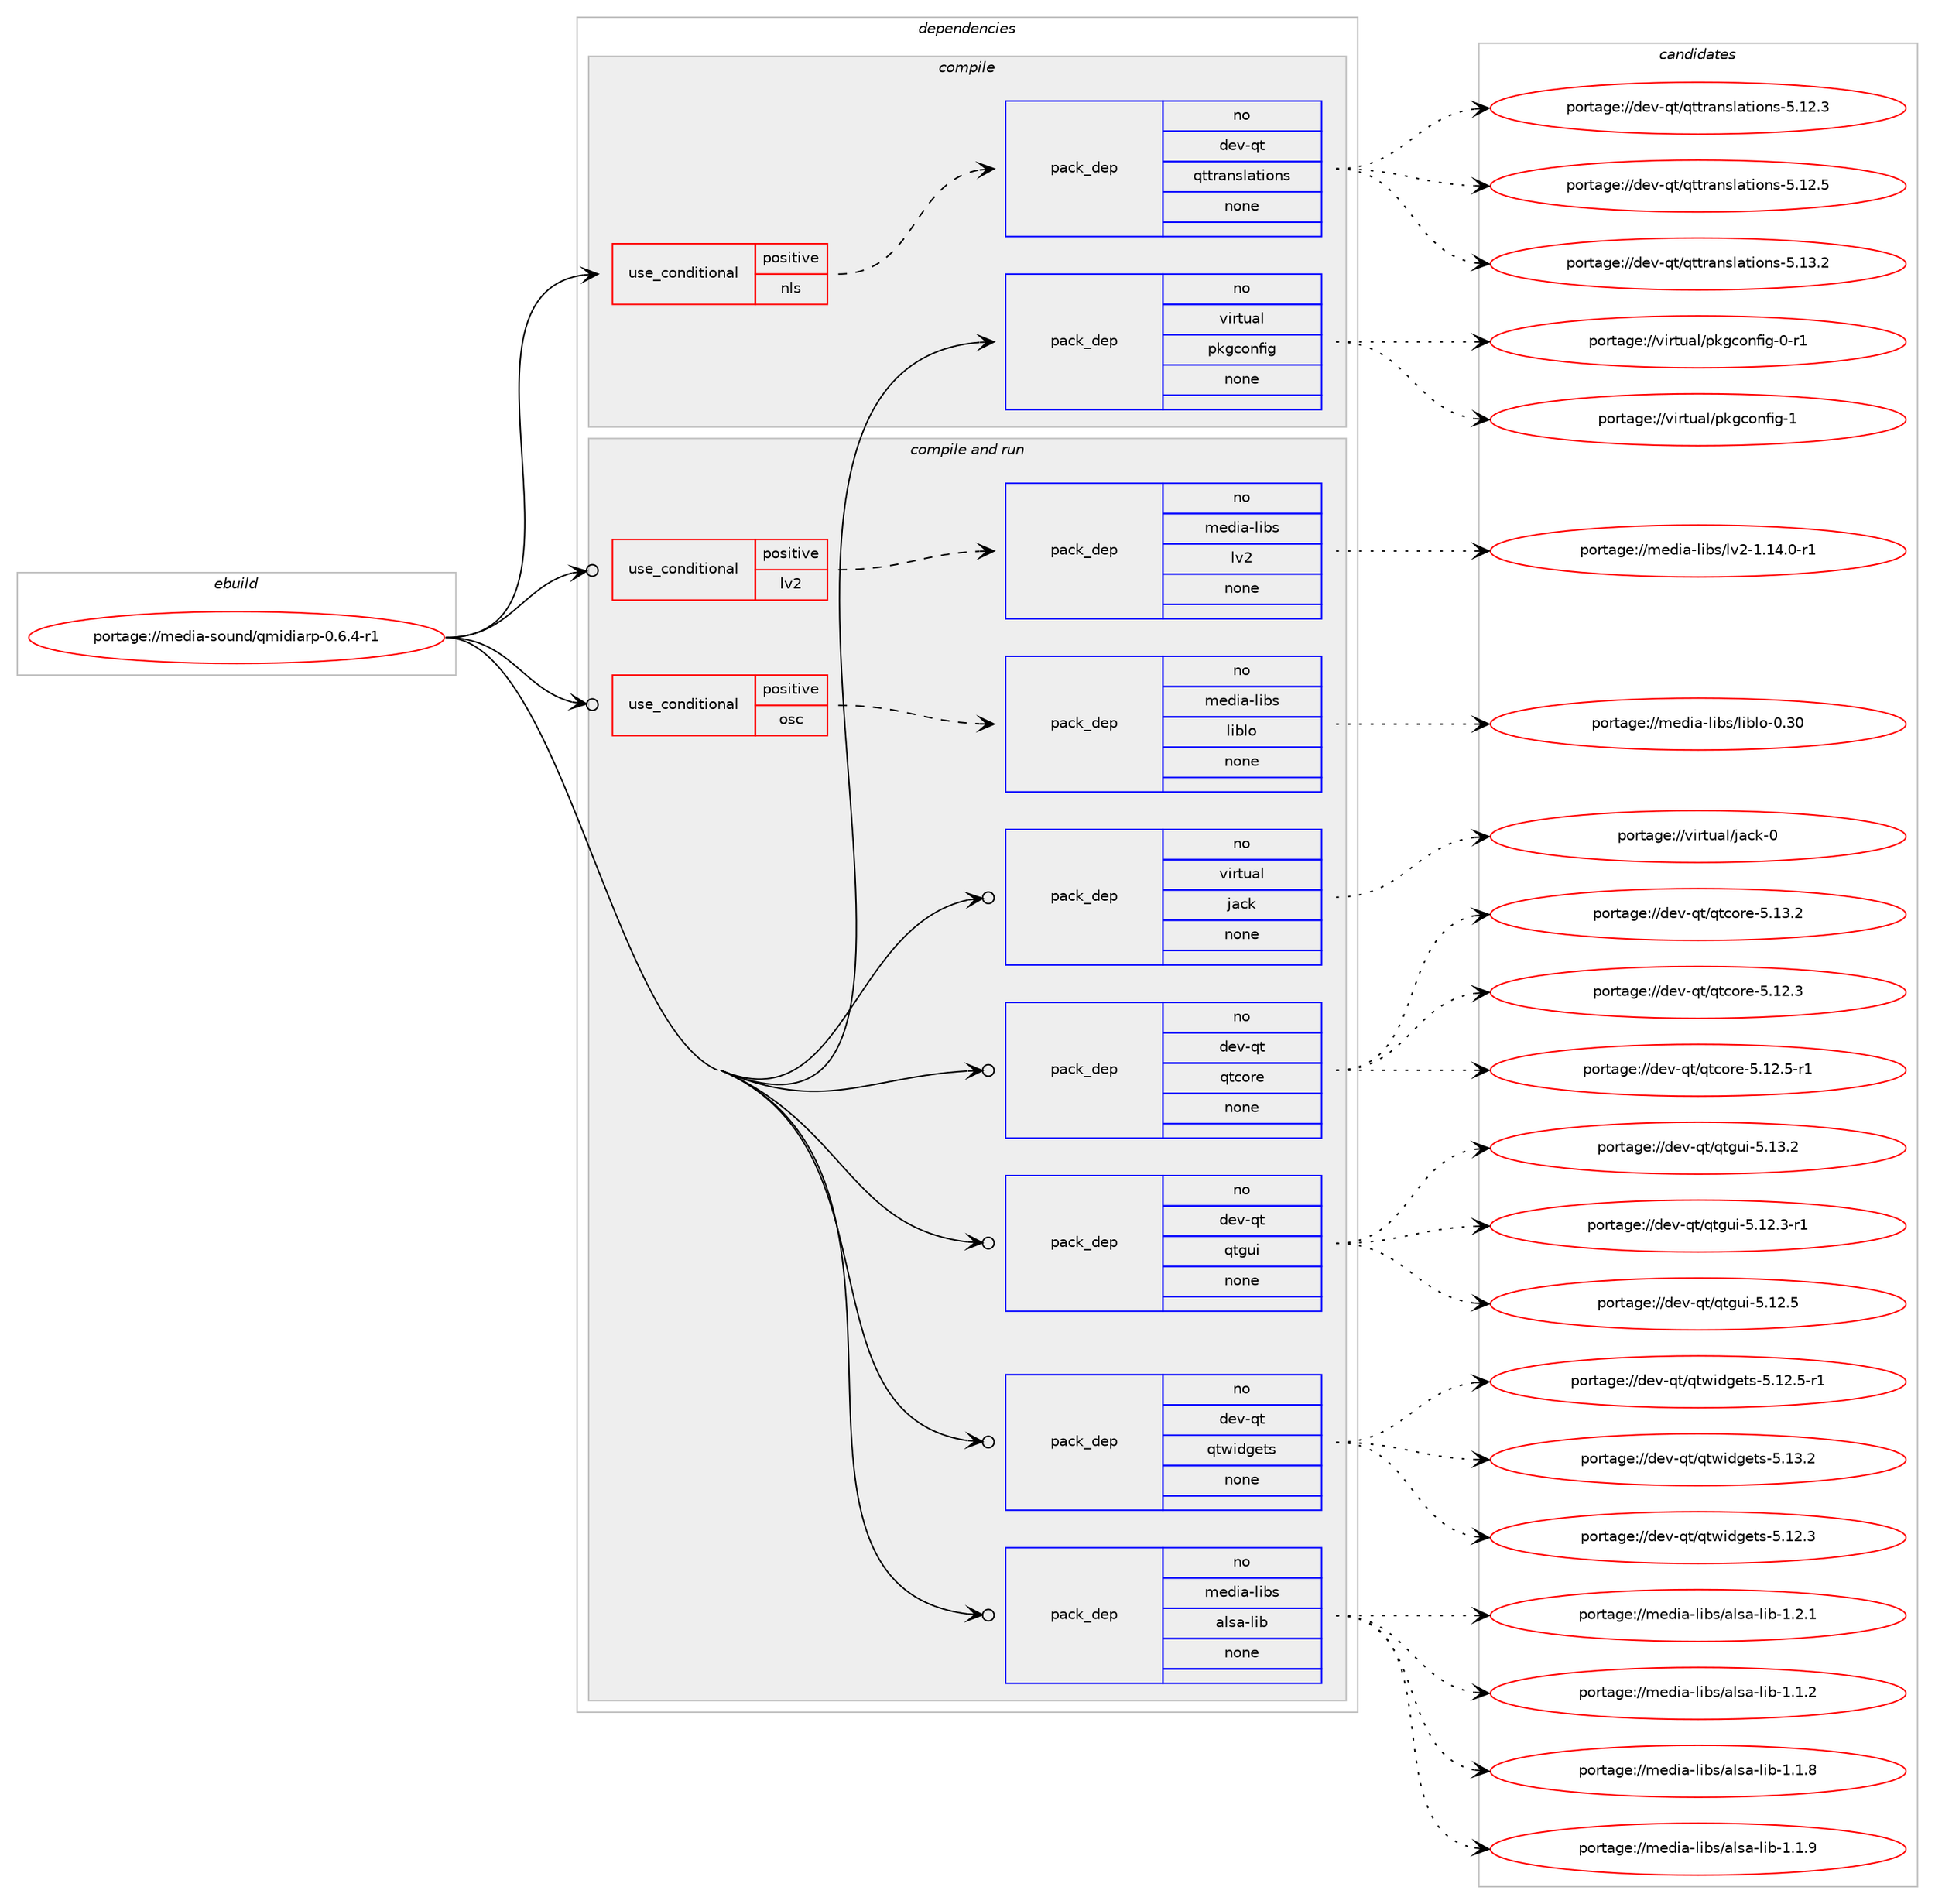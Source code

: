 digraph prolog {

# *************
# Graph options
# *************

newrank=true;
concentrate=true;
compound=true;
graph [rankdir=LR,fontname=Helvetica,fontsize=10,ranksep=1.5];#, ranksep=2.5, nodesep=0.2];
edge  [arrowhead=vee];
node  [fontname=Helvetica,fontsize=10];

# **********
# The ebuild
# **********

subgraph cluster_leftcol {
color=gray;
rank=same;
label=<<i>ebuild</i>>;
id [label="portage://media-sound/qmidiarp-0.6.4-r1", color=red, width=4, href="../media-sound/qmidiarp-0.6.4-r1.svg"];
}

# ****************
# The dependencies
# ****************

subgraph cluster_midcol {
color=gray;
label=<<i>dependencies</i>>;
subgraph cluster_compile {
fillcolor="#eeeeee";
style=filled;
label=<<i>compile</i>>;
subgraph cond83366 {
dependency335527 [label=<<TABLE BORDER="0" CELLBORDER="1" CELLSPACING="0" CELLPADDING="4"><TR><TD ROWSPAN="3" CELLPADDING="10">use_conditional</TD></TR><TR><TD>positive</TD></TR><TR><TD>nls</TD></TR></TABLE>>, shape=none, color=red];
subgraph pack246648 {
dependency335528 [label=<<TABLE BORDER="0" CELLBORDER="1" CELLSPACING="0" CELLPADDING="4" WIDTH="220"><TR><TD ROWSPAN="6" CELLPADDING="30">pack_dep</TD></TR><TR><TD WIDTH="110">no</TD></TR><TR><TD>dev-qt</TD></TR><TR><TD>qttranslations</TD></TR><TR><TD>none</TD></TR><TR><TD></TD></TR></TABLE>>, shape=none, color=blue];
}
dependency335527:e -> dependency335528:w [weight=20,style="dashed",arrowhead="vee"];
}
id:e -> dependency335527:w [weight=20,style="solid",arrowhead="vee"];
subgraph pack246649 {
dependency335529 [label=<<TABLE BORDER="0" CELLBORDER="1" CELLSPACING="0" CELLPADDING="4" WIDTH="220"><TR><TD ROWSPAN="6" CELLPADDING="30">pack_dep</TD></TR><TR><TD WIDTH="110">no</TD></TR><TR><TD>virtual</TD></TR><TR><TD>pkgconfig</TD></TR><TR><TD>none</TD></TR><TR><TD></TD></TR></TABLE>>, shape=none, color=blue];
}
id:e -> dependency335529:w [weight=20,style="solid",arrowhead="vee"];
}
subgraph cluster_compileandrun {
fillcolor="#eeeeee";
style=filled;
label=<<i>compile and run</i>>;
subgraph cond83367 {
dependency335530 [label=<<TABLE BORDER="0" CELLBORDER="1" CELLSPACING="0" CELLPADDING="4"><TR><TD ROWSPAN="3" CELLPADDING="10">use_conditional</TD></TR><TR><TD>positive</TD></TR><TR><TD>lv2</TD></TR></TABLE>>, shape=none, color=red];
subgraph pack246650 {
dependency335531 [label=<<TABLE BORDER="0" CELLBORDER="1" CELLSPACING="0" CELLPADDING="4" WIDTH="220"><TR><TD ROWSPAN="6" CELLPADDING="30">pack_dep</TD></TR><TR><TD WIDTH="110">no</TD></TR><TR><TD>media-libs</TD></TR><TR><TD>lv2</TD></TR><TR><TD>none</TD></TR><TR><TD></TD></TR></TABLE>>, shape=none, color=blue];
}
dependency335530:e -> dependency335531:w [weight=20,style="dashed",arrowhead="vee"];
}
id:e -> dependency335530:w [weight=20,style="solid",arrowhead="odotvee"];
subgraph cond83368 {
dependency335532 [label=<<TABLE BORDER="0" CELLBORDER="1" CELLSPACING="0" CELLPADDING="4"><TR><TD ROWSPAN="3" CELLPADDING="10">use_conditional</TD></TR><TR><TD>positive</TD></TR><TR><TD>osc</TD></TR></TABLE>>, shape=none, color=red];
subgraph pack246651 {
dependency335533 [label=<<TABLE BORDER="0" CELLBORDER="1" CELLSPACING="0" CELLPADDING="4" WIDTH="220"><TR><TD ROWSPAN="6" CELLPADDING="30">pack_dep</TD></TR><TR><TD WIDTH="110">no</TD></TR><TR><TD>media-libs</TD></TR><TR><TD>liblo</TD></TR><TR><TD>none</TD></TR><TR><TD></TD></TR></TABLE>>, shape=none, color=blue];
}
dependency335532:e -> dependency335533:w [weight=20,style="dashed",arrowhead="vee"];
}
id:e -> dependency335532:w [weight=20,style="solid",arrowhead="odotvee"];
subgraph pack246652 {
dependency335534 [label=<<TABLE BORDER="0" CELLBORDER="1" CELLSPACING="0" CELLPADDING="4" WIDTH="220"><TR><TD ROWSPAN="6" CELLPADDING="30">pack_dep</TD></TR><TR><TD WIDTH="110">no</TD></TR><TR><TD>dev-qt</TD></TR><TR><TD>qtcore</TD></TR><TR><TD>none</TD></TR><TR><TD></TD></TR></TABLE>>, shape=none, color=blue];
}
id:e -> dependency335534:w [weight=20,style="solid",arrowhead="odotvee"];
subgraph pack246653 {
dependency335535 [label=<<TABLE BORDER="0" CELLBORDER="1" CELLSPACING="0" CELLPADDING="4" WIDTH="220"><TR><TD ROWSPAN="6" CELLPADDING="30">pack_dep</TD></TR><TR><TD WIDTH="110">no</TD></TR><TR><TD>dev-qt</TD></TR><TR><TD>qtgui</TD></TR><TR><TD>none</TD></TR><TR><TD></TD></TR></TABLE>>, shape=none, color=blue];
}
id:e -> dependency335535:w [weight=20,style="solid",arrowhead="odotvee"];
subgraph pack246654 {
dependency335536 [label=<<TABLE BORDER="0" CELLBORDER="1" CELLSPACING="0" CELLPADDING="4" WIDTH="220"><TR><TD ROWSPAN="6" CELLPADDING="30">pack_dep</TD></TR><TR><TD WIDTH="110">no</TD></TR><TR><TD>dev-qt</TD></TR><TR><TD>qtwidgets</TD></TR><TR><TD>none</TD></TR><TR><TD></TD></TR></TABLE>>, shape=none, color=blue];
}
id:e -> dependency335536:w [weight=20,style="solid",arrowhead="odotvee"];
subgraph pack246655 {
dependency335537 [label=<<TABLE BORDER="0" CELLBORDER="1" CELLSPACING="0" CELLPADDING="4" WIDTH="220"><TR><TD ROWSPAN="6" CELLPADDING="30">pack_dep</TD></TR><TR><TD WIDTH="110">no</TD></TR><TR><TD>media-libs</TD></TR><TR><TD>alsa-lib</TD></TR><TR><TD>none</TD></TR><TR><TD></TD></TR></TABLE>>, shape=none, color=blue];
}
id:e -> dependency335537:w [weight=20,style="solid",arrowhead="odotvee"];
subgraph pack246656 {
dependency335538 [label=<<TABLE BORDER="0" CELLBORDER="1" CELLSPACING="0" CELLPADDING="4" WIDTH="220"><TR><TD ROWSPAN="6" CELLPADDING="30">pack_dep</TD></TR><TR><TD WIDTH="110">no</TD></TR><TR><TD>virtual</TD></TR><TR><TD>jack</TD></TR><TR><TD>none</TD></TR><TR><TD></TD></TR></TABLE>>, shape=none, color=blue];
}
id:e -> dependency335538:w [weight=20,style="solid",arrowhead="odotvee"];
}
subgraph cluster_run {
fillcolor="#eeeeee";
style=filled;
label=<<i>run</i>>;
}
}

# **************
# The candidates
# **************

subgraph cluster_choices {
rank=same;
color=gray;
label=<<i>candidates</i>>;

subgraph choice246648 {
color=black;
nodesep=1;
choiceportage1001011184511311647113116116114971101151089711610511111011545534649504651 [label="portage://dev-qt/qttranslations-5.12.3", color=red, width=4,href="../dev-qt/qttranslations-5.12.3.svg"];
choiceportage1001011184511311647113116116114971101151089711610511111011545534649504653 [label="portage://dev-qt/qttranslations-5.12.5", color=red, width=4,href="../dev-qt/qttranslations-5.12.5.svg"];
choiceportage1001011184511311647113116116114971101151089711610511111011545534649514650 [label="portage://dev-qt/qttranslations-5.13.2", color=red, width=4,href="../dev-qt/qttranslations-5.13.2.svg"];
dependency335528:e -> choiceportage1001011184511311647113116116114971101151089711610511111011545534649504651:w [style=dotted,weight="100"];
dependency335528:e -> choiceportage1001011184511311647113116116114971101151089711610511111011545534649504653:w [style=dotted,weight="100"];
dependency335528:e -> choiceportage1001011184511311647113116116114971101151089711610511111011545534649514650:w [style=dotted,weight="100"];
}
subgraph choice246649 {
color=black;
nodesep=1;
choiceportage11810511411611797108471121071039911111010210510345484511449 [label="portage://virtual/pkgconfig-0-r1", color=red, width=4,href="../virtual/pkgconfig-0-r1.svg"];
choiceportage1181051141161179710847112107103991111101021051034549 [label="portage://virtual/pkgconfig-1", color=red, width=4,href="../virtual/pkgconfig-1.svg"];
dependency335529:e -> choiceportage11810511411611797108471121071039911111010210510345484511449:w [style=dotted,weight="100"];
dependency335529:e -> choiceportage1181051141161179710847112107103991111101021051034549:w [style=dotted,weight="100"];
}
subgraph choice246650 {
color=black;
nodesep=1;
choiceportage1091011001059745108105981154710811850454946495246484511449 [label="portage://media-libs/lv2-1.14.0-r1", color=red, width=4,href="../media-libs/lv2-1.14.0-r1.svg"];
dependency335531:e -> choiceportage1091011001059745108105981154710811850454946495246484511449:w [style=dotted,weight="100"];
}
subgraph choice246651 {
color=black;
nodesep=1;
choiceportage10910110010597451081059811547108105981081114548465148 [label="portage://media-libs/liblo-0.30", color=red, width=4,href="../media-libs/liblo-0.30.svg"];
dependency335533:e -> choiceportage10910110010597451081059811547108105981081114548465148:w [style=dotted,weight="100"];
}
subgraph choice246652 {
color=black;
nodesep=1;
choiceportage10010111845113116471131169911111410145534649504651 [label="portage://dev-qt/qtcore-5.12.3", color=red, width=4,href="../dev-qt/qtcore-5.12.3.svg"];
choiceportage100101118451131164711311699111114101455346495046534511449 [label="portage://dev-qt/qtcore-5.12.5-r1", color=red, width=4,href="../dev-qt/qtcore-5.12.5-r1.svg"];
choiceportage10010111845113116471131169911111410145534649514650 [label="portage://dev-qt/qtcore-5.13.2", color=red, width=4,href="../dev-qt/qtcore-5.13.2.svg"];
dependency335534:e -> choiceportage10010111845113116471131169911111410145534649504651:w [style=dotted,weight="100"];
dependency335534:e -> choiceportage100101118451131164711311699111114101455346495046534511449:w [style=dotted,weight="100"];
dependency335534:e -> choiceportage10010111845113116471131169911111410145534649514650:w [style=dotted,weight="100"];
}
subgraph choice246653 {
color=black;
nodesep=1;
choiceportage1001011184511311647113116103117105455346495046514511449 [label="portage://dev-qt/qtgui-5.12.3-r1", color=red, width=4,href="../dev-qt/qtgui-5.12.3-r1.svg"];
choiceportage100101118451131164711311610311710545534649504653 [label="portage://dev-qt/qtgui-5.12.5", color=red, width=4,href="../dev-qt/qtgui-5.12.5.svg"];
choiceportage100101118451131164711311610311710545534649514650 [label="portage://dev-qt/qtgui-5.13.2", color=red, width=4,href="../dev-qt/qtgui-5.13.2.svg"];
dependency335535:e -> choiceportage1001011184511311647113116103117105455346495046514511449:w [style=dotted,weight="100"];
dependency335535:e -> choiceportage100101118451131164711311610311710545534649504653:w [style=dotted,weight="100"];
dependency335535:e -> choiceportage100101118451131164711311610311710545534649514650:w [style=dotted,weight="100"];
}
subgraph choice246654 {
color=black;
nodesep=1;
choiceportage100101118451131164711311611910510010310111611545534649504651 [label="portage://dev-qt/qtwidgets-5.12.3", color=red, width=4,href="../dev-qt/qtwidgets-5.12.3.svg"];
choiceportage1001011184511311647113116119105100103101116115455346495046534511449 [label="portage://dev-qt/qtwidgets-5.12.5-r1", color=red, width=4,href="../dev-qt/qtwidgets-5.12.5-r1.svg"];
choiceportage100101118451131164711311611910510010310111611545534649514650 [label="portage://dev-qt/qtwidgets-5.13.2", color=red, width=4,href="../dev-qt/qtwidgets-5.13.2.svg"];
dependency335536:e -> choiceportage100101118451131164711311611910510010310111611545534649504651:w [style=dotted,weight="100"];
dependency335536:e -> choiceportage1001011184511311647113116119105100103101116115455346495046534511449:w [style=dotted,weight="100"];
dependency335536:e -> choiceportage100101118451131164711311611910510010310111611545534649514650:w [style=dotted,weight="100"];
}
subgraph choice246655 {
color=black;
nodesep=1;
choiceportage1091011001059745108105981154797108115974510810598454946494650 [label="portage://media-libs/alsa-lib-1.1.2", color=red, width=4,href="../media-libs/alsa-lib-1.1.2.svg"];
choiceportage1091011001059745108105981154797108115974510810598454946494656 [label="portage://media-libs/alsa-lib-1.1.8", color=red, width=4,href="../media-libs/alsa-lib-1.1.8.svg"];
choiceportage1091011001059745108105981154797108115974510810598454946494657 [label="portage://media-libs/alsa-lib-1.1.9", color=red, width=4,href="../media-libs/alsa-lib-1.1.9.svg"];
choiceportage1091011001059745108105981154797108115974510810598454946504649 [label="portage://media-libs/alsa-lib-1.2.1", color=red, width=4,href="../media-libs/alsa-lib-1.2.1.svg"];
dependency335537:e -> choiceportage1091011001059745108105981154797108115974510810598454946494650:w [style=dotted,weight="100"];
dependency335537:e -> choiceportage1091011001059745108105981154797108115974510810598454946494656:w [style=dotted,weight="100"];
dependency335537:e -> choiceportage1091011001059745108105981154797108115974510810598454946494657:w [style=dotted,weight="100"];
dependency335537:e -> choiceportage1091011001059745108105981154797108115974510810598454946504649:w [style=dotted,weight="100"];
}
subgraph choice246656 {
color=black;
nodesep=1;
choiceportage118105114116117971084710697991074548 [label="portage://virtual/jack-0", color=red, width=4,href="../virtual/jack-0.svg"];
dependency335538:e -> choiceportage118105114116117971084710697991074548:w [style=dotted,weight="100"];
}
}

}
